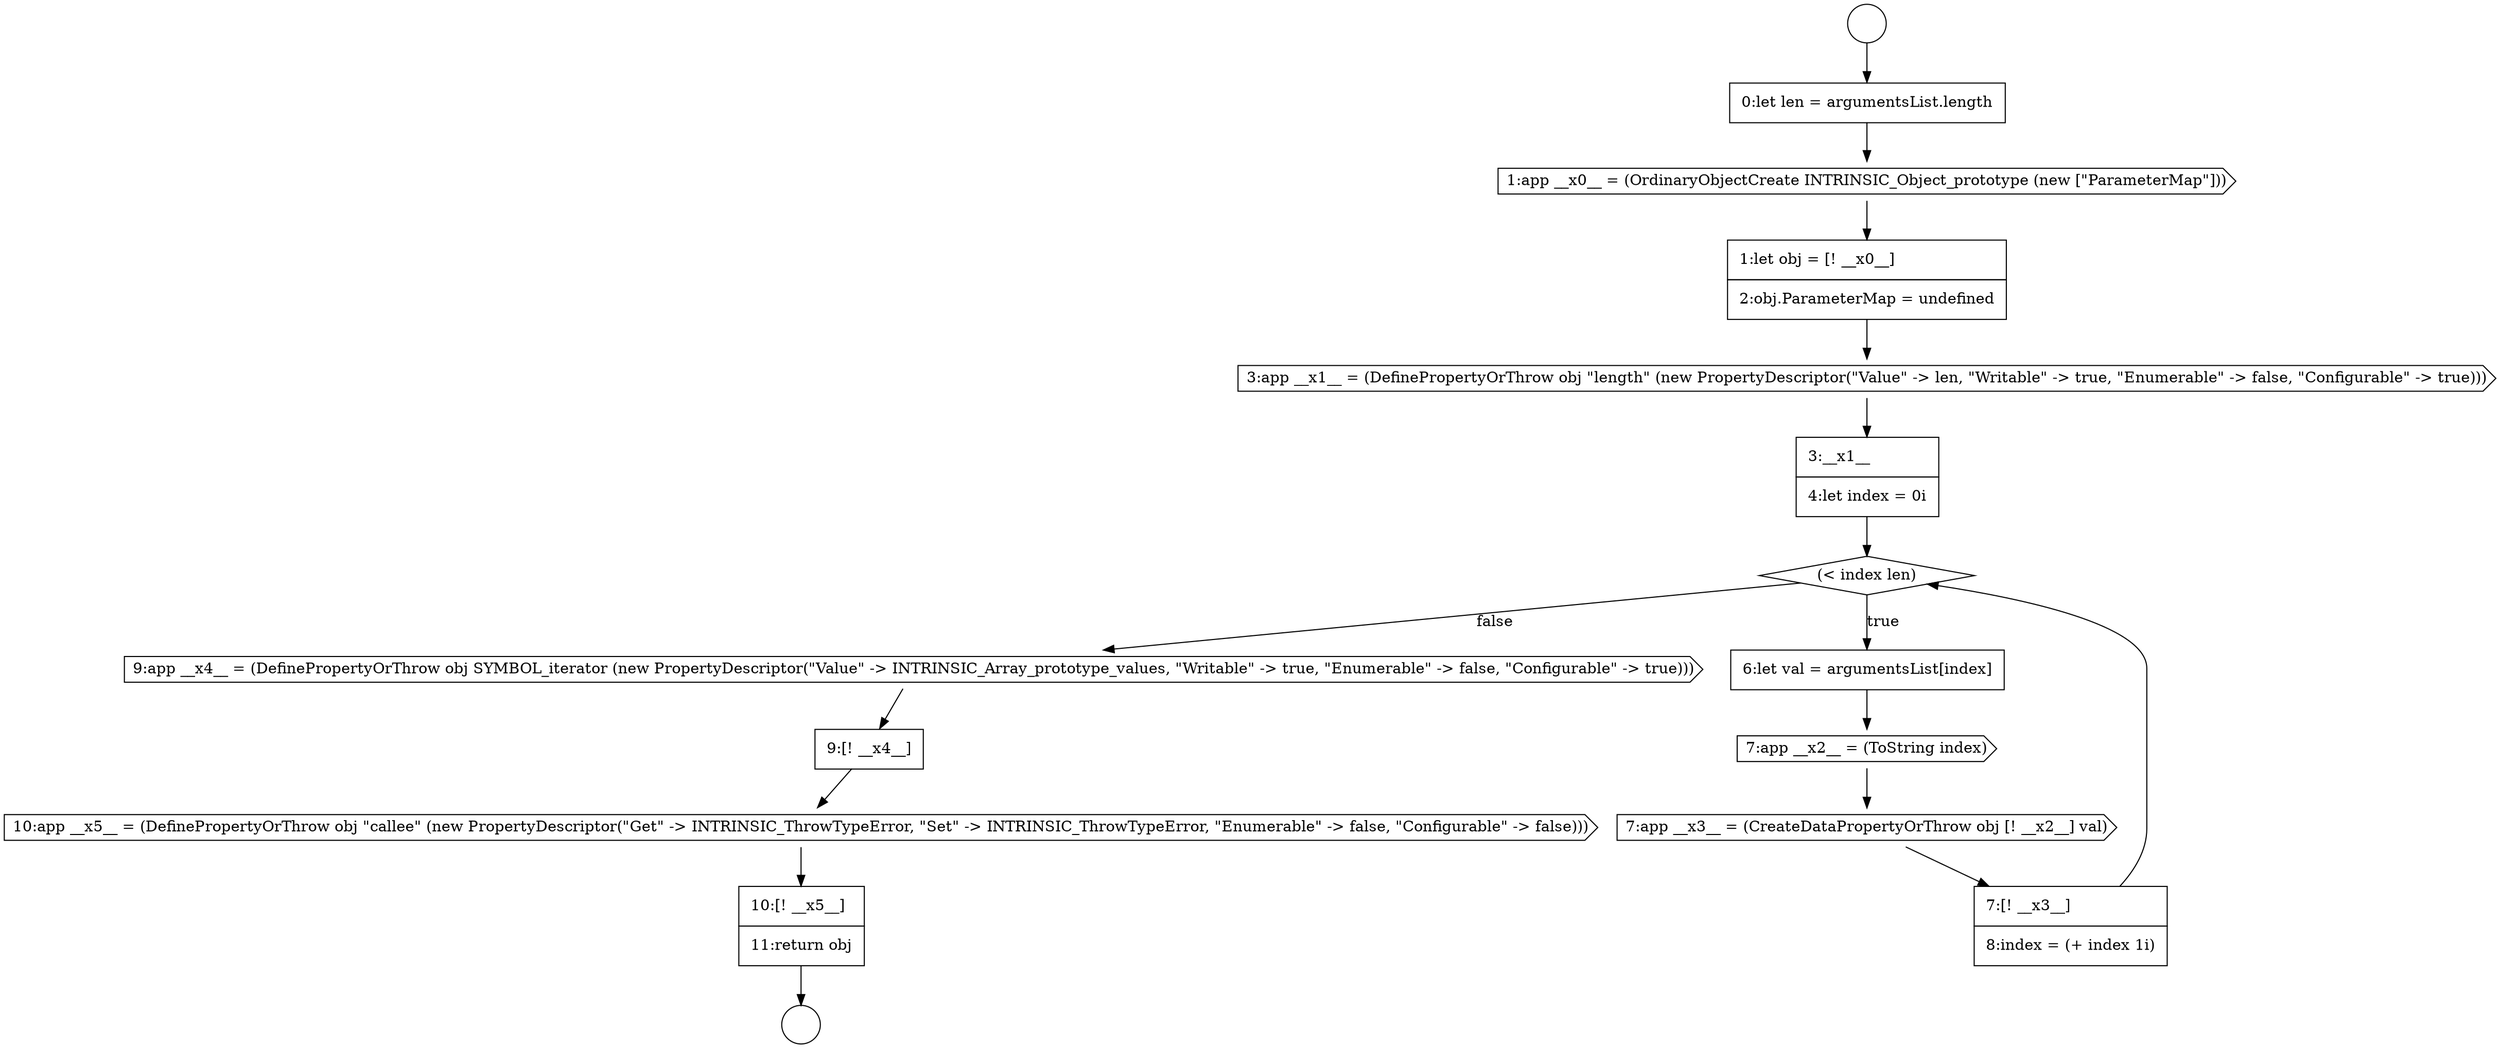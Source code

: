 digraph {
  node0 [shape=circle label=" " color="black" fillcolor="white" style=filled]
  node5 [shape=cds, label=<<font color="black">3:app __x1__ = (DefinePropertyOrThrow obj &quot;length&quot; (new PropertyDescriptor(&quot;Value&quot; -&gt; len, &quot;Writable&quot; -&gt; true, &quot;Enumerable&quot; -&gt; false, &quot;Configurable&quot; -&gt; true)))</font>> color="black" fillcolor="white" style=filled]
  node10 [shape=cds, label=<<font color="black">7:app __x3__ = (CreateDataPropertyOrThrow obj [! __x2__] val)</font>> color="black" fillcolor="white" style=filled]
  node14 [shape=cds, label=<<font color="black">10:app __x5__ = (DefinePropertyOrThrow obj &quot;callee&quot; (new PropertyDescriptor(&quot;Get&quot; -&gt; INTRINSIC_ThrowTypeError, &quot;Set&quot; -&gt; INTRINSIC_ThrowTypeError, &quot;Enumerable&quot; -&gt; false, &quot;Configurable&quot; -&gt; false)))</font>> color="black" fillcolor="white" style=filled]
  node1 [shape=circle label=" " color="black" fillcolor="white" style=filled]
  node6 [shape=none, margin=0, label=<<font color="black">
    <table border="0" cellborder="1" cellspacing="0" cellpadding="10">
      <tr><td align="left">3:__x1__</td></tr>
      <tr><td align="left">4:let index = 0i</td></tr>
    </table>
  </font>> color="black" fillcolor="white" style=filled]
  node9 [shape=cds, label=<<font color="black">7:app __x2__ = (ToString index)</font>> color="black" fillcolor="white" style=filled]
  node13 [shape=none, margin=0, label=<<font color="black">
    <table border="0" cellborder="1" cellspacing="0" cellpadding="10">
      <tr><td align="left">9:[! __x4__]</td></tr>
    </table>
  </font>> color="black" fillcolor="white" style=filled]
  node2 [shape=none, margin=0, label=<<font color="black">
    <table border="0" cellborder="1" cellspacing="0" cellpadding="10">
      <tr><td align="left">0:let len = argumentsList.length</td></tr>
    </table>
  </font>> color="black" fillcolor="white" style=filled]
  node12 [shape=cds, label=<<font color="black">9:app __x4__ = (DefinePropertyOrThrow obj SYMBOL_iterator (new PropertyDescriptor(&quot;Value&quot; -&gt; INTRINSIC_Array_prototype_values, &quot;Writable&quot; -&gt; true, &quot;Enumerable&quot; -&gt; false, &quot;Configurable&quot; -&gt; true)))</font>> color="black" fillcolor="white" style=filled]
  node7 [shape=diamond, label=<<font color="black">(&lt; index len)</font>> color="black" fillcolor="white" style=filled]
  node3 [shape=cds, label=<<font color="black">1:app __x0__ = (OrdinaryObjectCreate INTRINSIC_Object_prototype (new [&quot;ParameterMap&quot;]))</font>> color="black" fillcolor="white" style=filled]
  node11 [shape=none, margin=0, label=<<font color="black">
    <table border="0" cellborder="1" cellspacing="0" cellpadding="10">
      <tr><td align="left">7:[! __x3__]</td></tr>
      <tr><td align="left">8:index = (+ index 1i)</td></tr>
    </table>
  </font>> color="black" fillcolor="white" style=filled]
  node8 [shape=none, margin=0, label=<<font color="black">
    <table border="0" cellborder="1" cellspacing="0" cellpadding="10">
      <tr><td align="left">6:let val = argumentsList[index]</td></tr>
    </table>
  </font>> color="black" fillcolor="white" style=filled]
  node4 [shape=none, margin=0, label=<<font color="black">
    <table border="0" cellborder="1" cellspacing="0" cellpadding="10">
      <tr><td align="left">1:let obj = [! __x0__]</td></tr>
      <tr><td align="left">2:obj.ParameterMap = undefined</td></tr>
    </table>
  </font>> color="black" fillcolor="white" style=filled]
  node15 [shape=none, margin=0, label=<<font color="black">
    <table border="0" cellborder="1" cellspacing="0" cellpadding="10">
      <tr><td align="left">10:[! __x5__]</td></tr>
      <tr><td align="left">11:return obj</td></tr>
    </table>
  </font>> color="black" fillcolor="white" style=filled]
  node15 -> node1 [ color="black"]
  node11 -> node7 [ color="black"]
  node13 -> node14 [ color="black"]
  node12 -> node13 [ color="black"]
  node0 -> node2 [ color="black"]
  node6 -> node7 [ color="black"]
  node9 -> node10 [ color="black"]
  node14 -> node15 [ color="black"]
  node10 -> node11 [ color="black"]
  node4 -> node5 [ color="black"]
  node8 -> node9 [ color="black"]
  node5 -> node6 [ color="black"]
  node3 -> node4 [ color="black"]
  node7 -> node8 [label=<<font color="black">true</font>> color="black"]
  node7 -> node12 [label=<<font color="black">false</font>> color="black"]
  node2 -> node3 [ color="black"]
}
